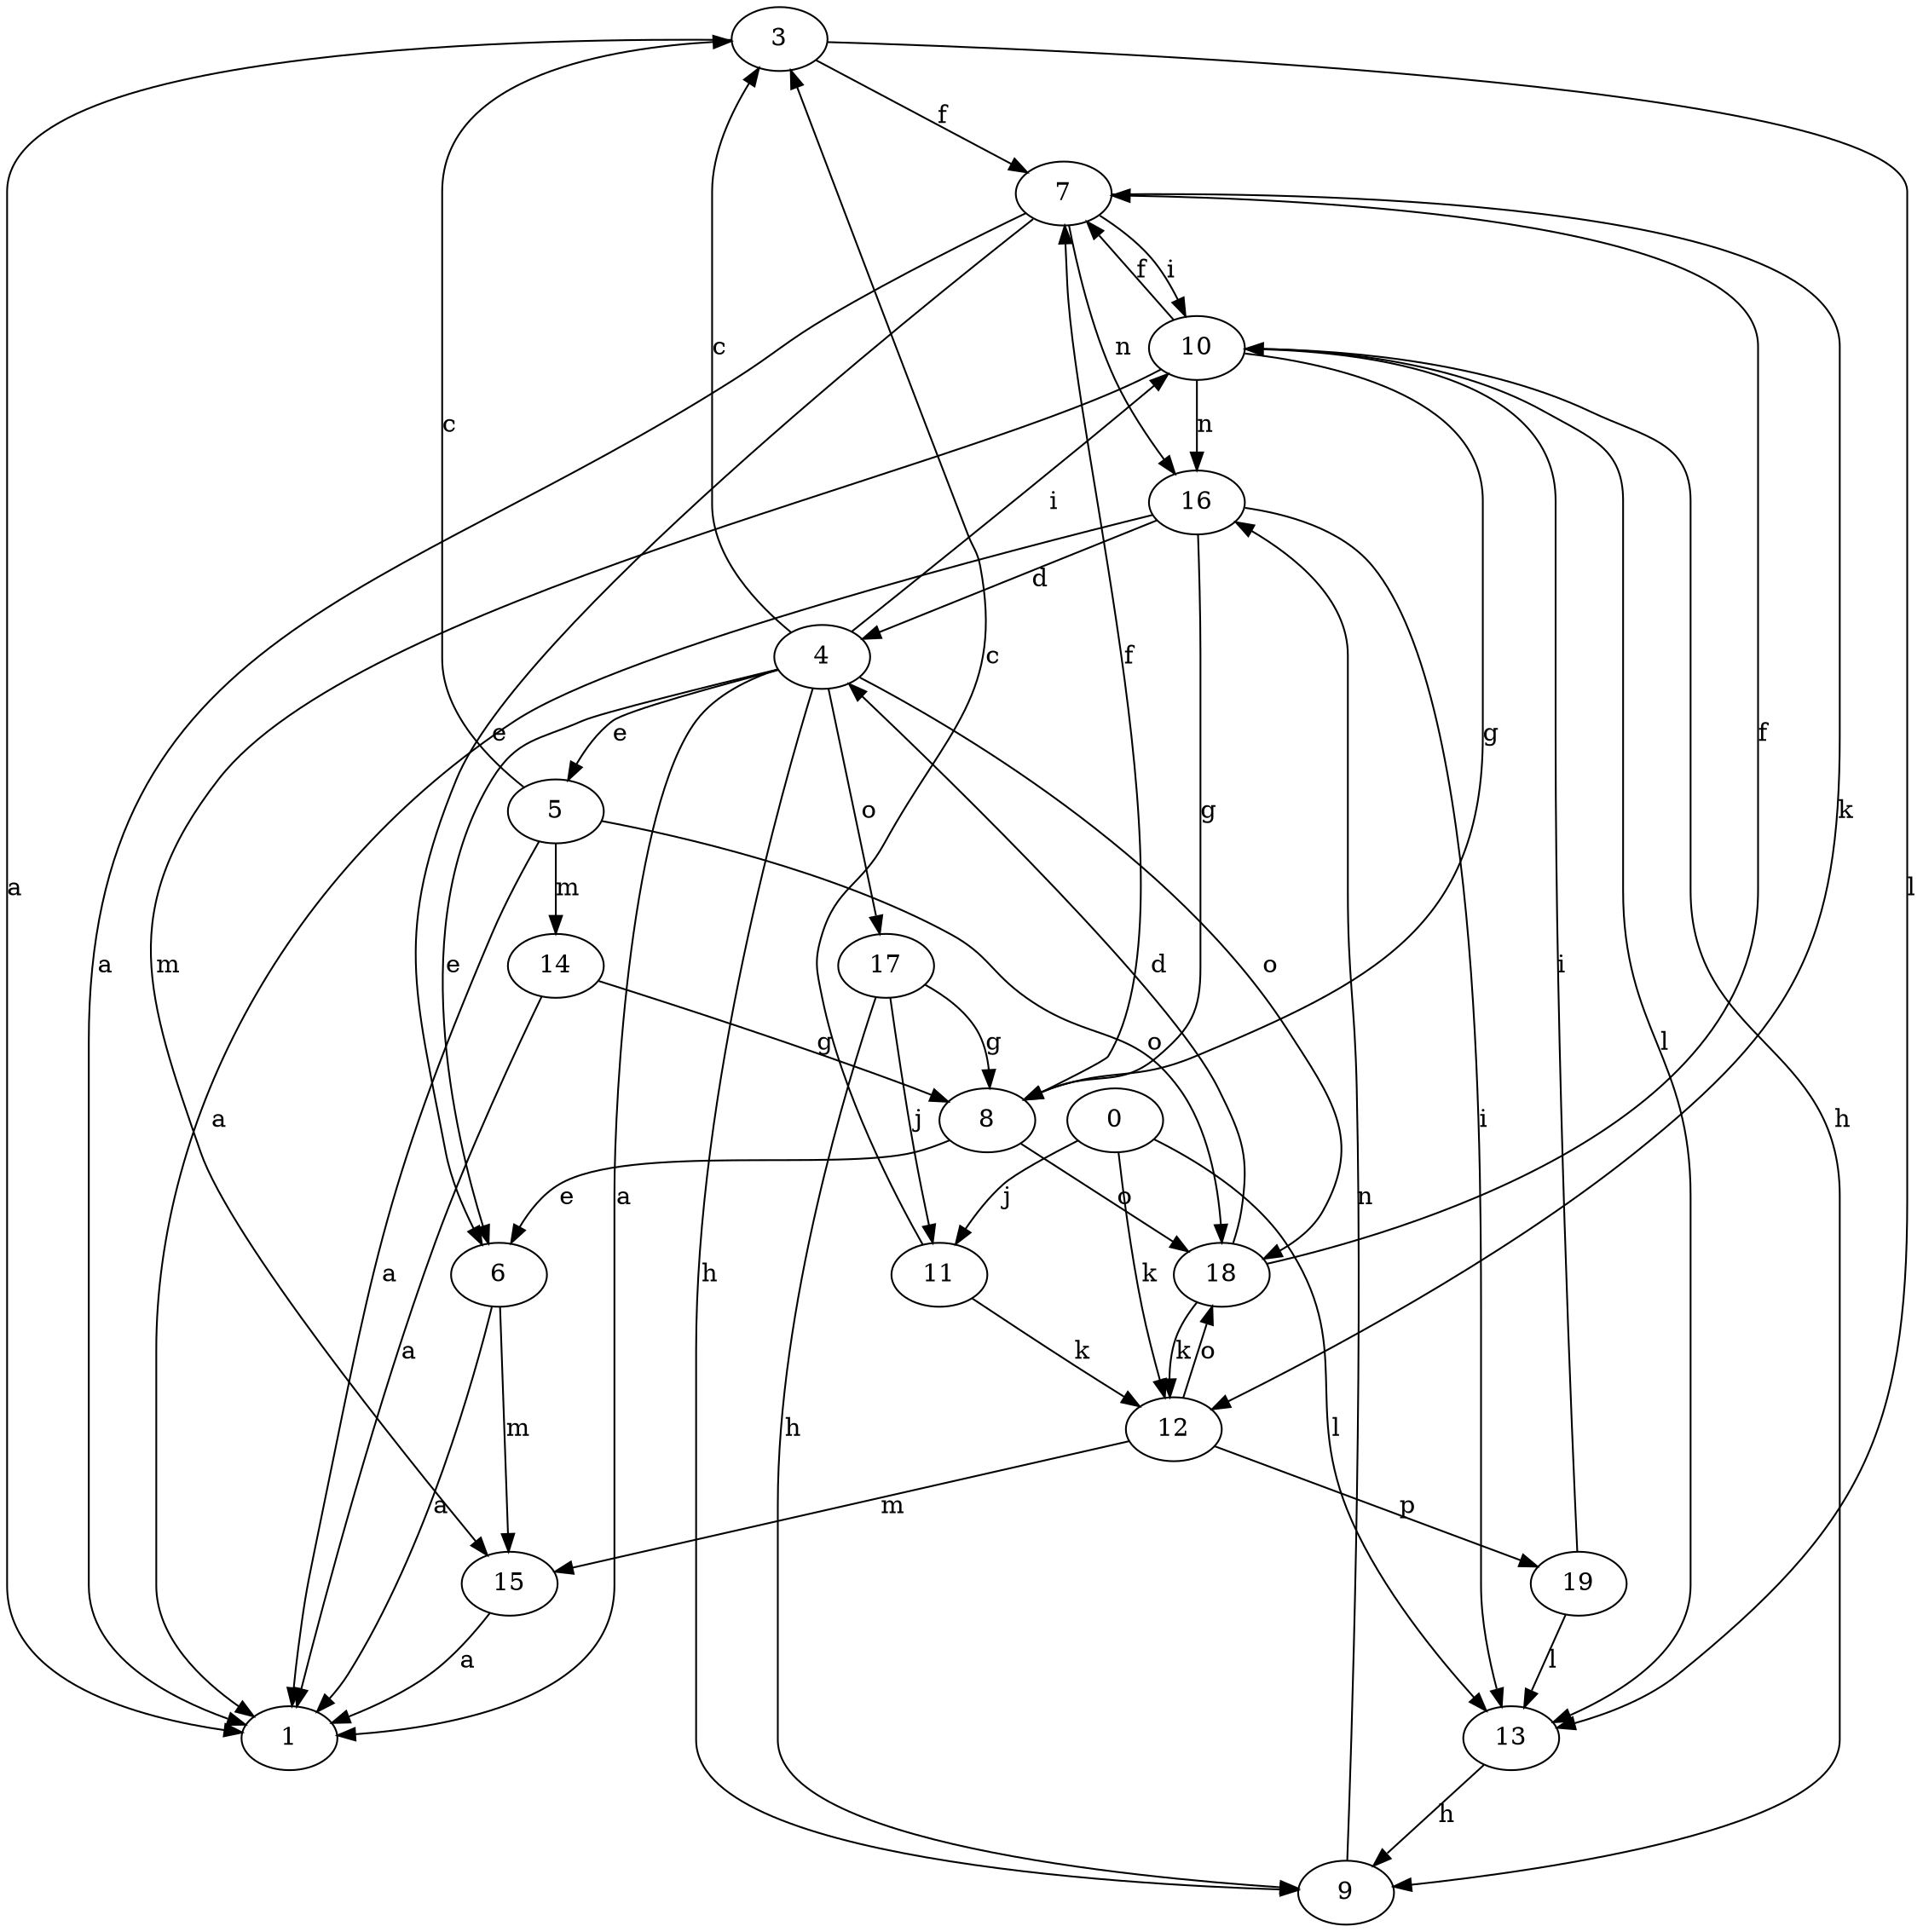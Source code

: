 strict digraph  {
1;
3;
4;
5;
6;
7;
8;
9;
10;
11;
12;
13;
14;
0;
15;
16;
17;
18;
19;
3 -> 1  [label=a];
3 -> 7  [label=f];
3 -> 13  [label=l];
4 -> 1  [label=a];
4 -> 3  [label=c];
4 -> 5  [label=e];
4 -> 6  [label=e];
4 -> 9  [label=h];
4 -> 10  [label=i];
4 -> 17  [label=o];
4 -> 18  [label=o];
5 -> 1  [label=a];
5 -> 3  [label=c];
5 -> 14  [label=m];
5 -> 18  [label=o];
6 -> 1  [label=a];
6 -> 15  [label=m];
7 -> 1  [label=a];
7 -> 6  [label=e];
7 -> 10  [label=i];
7 -> 12  [label=k];
7 -> 16  [label=n];
8 -> 6  [label=e];
8 -> 7  [label=f];
8 -> 18  [label=o];
9 -> 16  [label=n];
10 -> 7  [label=f];
10 -> 8  [label=g];
10 -> 9  [label=h];
10 -> 13  [label=l];
10 -> 15  [label=m];
10 -> 16  [label=n];
11 -> 3  [label=c];
11 -> 12  [label=k];
12 -> 15  [label=m];
12 -> 18  [label=o];
12 -> 19  [label=p];
13 -> 9  [label=h];
14 -> 1  [label=a];
14 -> 8  [label=g];
0 -> 11  [label=j];
0 -> 12  [label=k];
0 -> 13  [label=l];
15 -> 1  [label=a];
16 -> 1  [label=a];
16 -> 4  [label=d];
16 -> 8  [label=g];
16 -> 13  [label=i];
17 -> 8  [label=g];
17 -> 9  [label=h];
17 -> 11  [label=j];
18 -> 4  [label=d];
18 -> 7  [label=f];
18 -> 12  [label=k];
19 -> 10  [label=i];
19 -> 13  [label=l];
}
